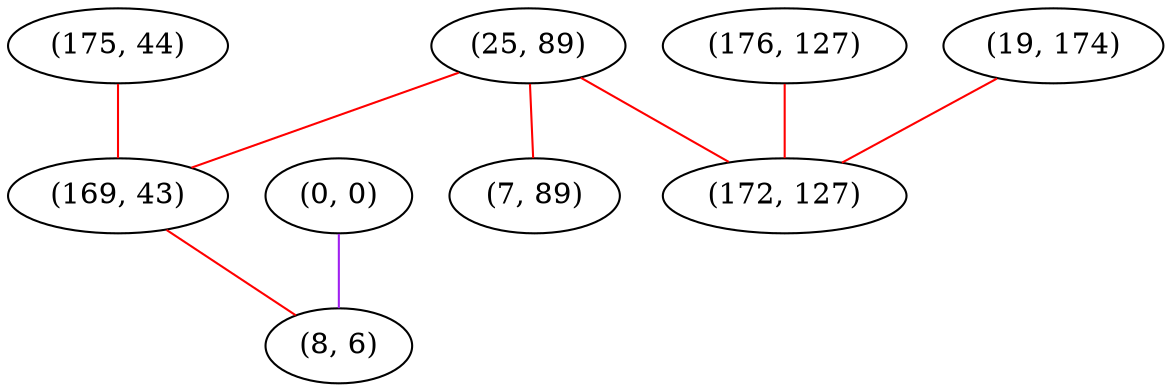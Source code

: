 graph "" {
"(175, 44)";
"(0, 0)";
"(176, 127)";
"(25, 89)";
"(19, 174)";
"(7, 89)";
"(172, 127)";
"(169, 43)";
"(8, 6)";
"(175, 44)" -- "(169, 43)"  [color=red, key=0, weight=1];
"(0, 0)" -- "(8, 6)"  [color=purple, key=0, weight=4];
"(176, 127)" -- "(172, 127)"  [color=red, key=0, weight=1];
"(25, 89)" -- "(172, 127)"  [color=red, key=0, weight=1];
"(25, 89)" -- "(169, 43)"  [color=red, key=0, weight=1];
"(25, 89)" -- "(7, 89)"  [color=red, key=0, weight=1];
"(19, 174)" -- "(172, 127)"  [color=red, key=0, weight=1];
"(169, 43)" -- "(8, 6)"  [color=red, key=0, weight=1];
}
